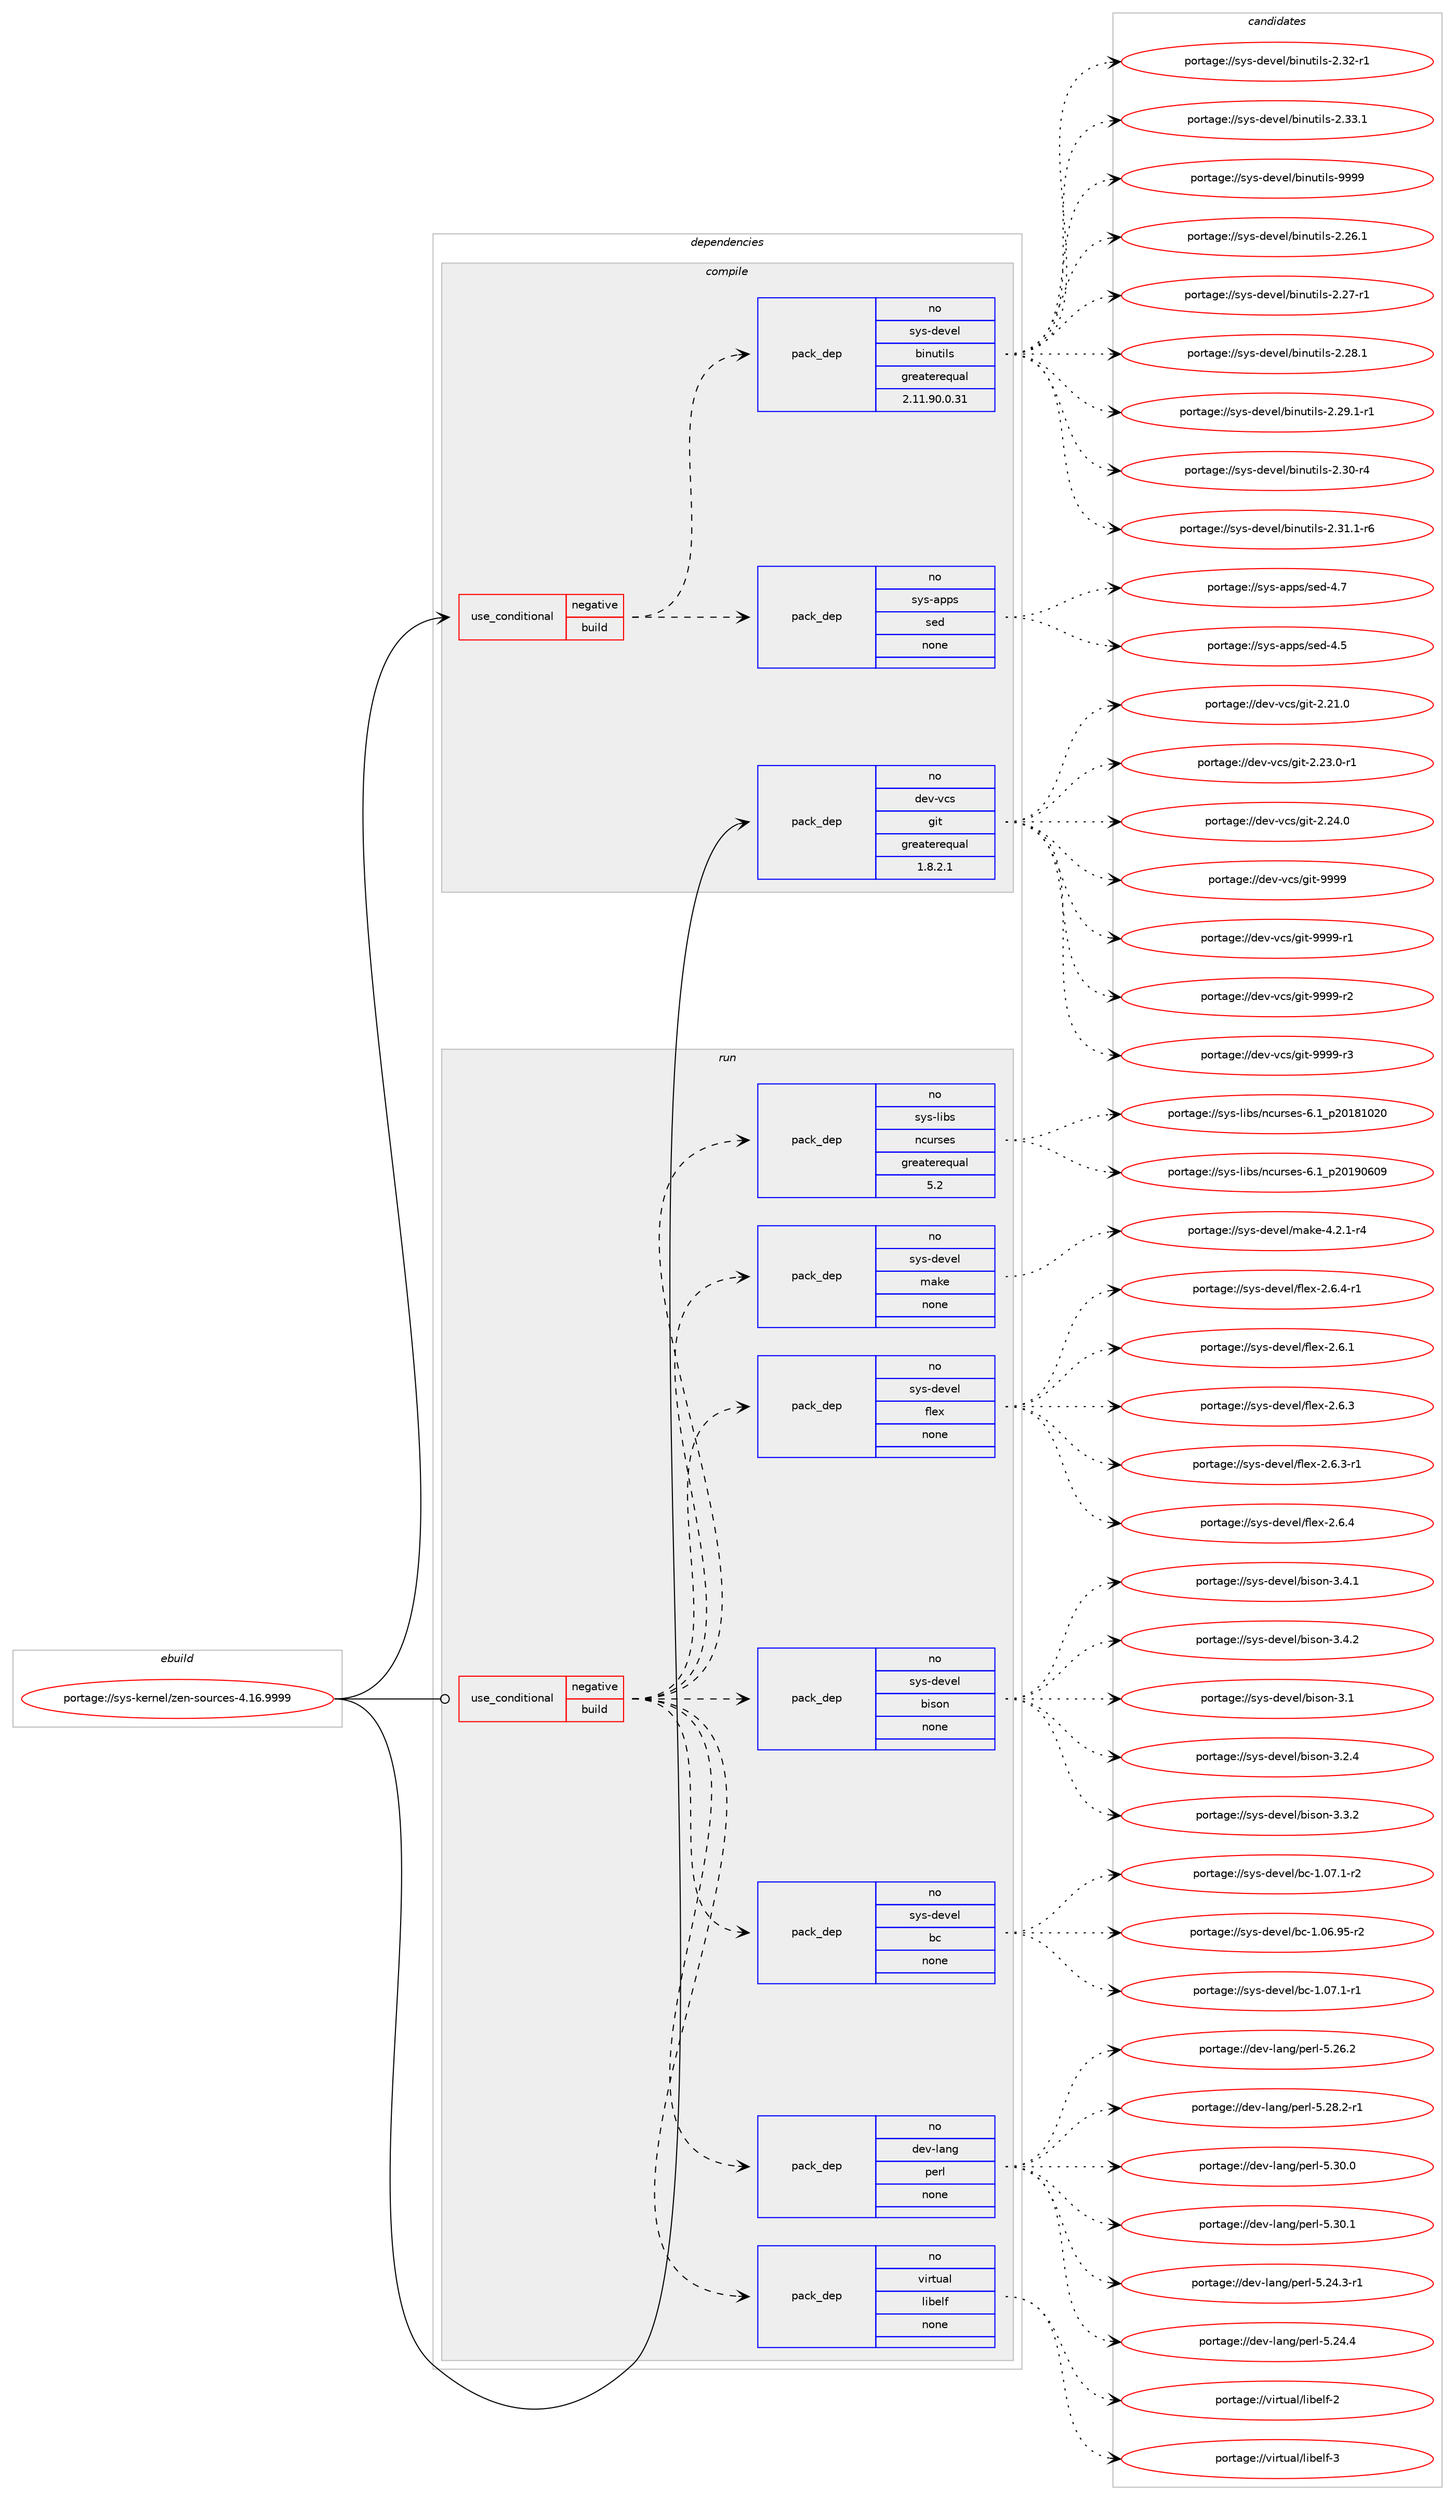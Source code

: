 digraph prolog {

# *************
# Graph options
# *************

newrank=true;
concentrate=true;
compound=true;
graph [rankdir=LR,fontname=Helvetica,fontsize=10,ranksep=1.5];#, ranksep=2.5, nodesep=0.2];
edge  [arrowhead=vee];
node  [fontname=Helvetica,fontsize=10];

# **********
# The ebuild
# **********

subgraph cluster_leftcol {
color=gray;
rank=same;
label=<<i>ebuild</i>>;
id [label="portage://sys-kernel/zen-sources-4.16.9999", color=red, width=4, href="../sys-kernel/zen-sources-4.16.9999.svg"];
}

# ****************
# The dependencies
# ****************

subgraph cluster_midcol {
color=gray;
label=<<i>dependencies</i>>;
subgraph cluster_compile {
fillcolor="#eeeeee";
style=filled;
label=<<i>compile</i>>;
subgraph cond103814 {
dependency429632 [label=<<TABLE BORDER="0" CELLBORDER="1" CELLSPACING="0" CELLPADDING="4"><TR><TD ROWSPAN="3" CELLPADDING="10">use_conditional</TD></TR><TR><TD>negative</TD></TR><TR><TD>build</TD></TR></TABLE>>, shape=none, color=red];
subgraph pack318617 {
dependency429633 [label=<<TABLE BORDER="0" CELLBORDER="1" CELLSPACING="0" CELLPADDING="4" WIDTH="220"><TR><TD ROWSPAN="6" CELLPADDING="30">pack_dep</TD></TR><TR><TD WIDTH="110">no</TD></TR><TR><TD>sys-apps</TD></TR><TR><TD>sed</TD></TR><TR><TD>none</TD></TR><TR><TD></TD></TR></TABLE>>, shape=none, color=blue];
}
dependency429632:e -> dependency429633:w [weight=20,style="dashed",arrowhead="vee"];
subgraph pack318618 {
dependency429634 [label=<<TABLE BORDER="0" CELLBORDER="1" CELLSPACING="0" CELLPADDING="4" WIDTH="220"><TR><TD ROWSPAN="6" CELLPADDING="30">pack_dep</TD></TR><TR><TD WIDTH="110">no</TD></TR><TR><TD>sys-devel</TD></TR><TR><TD>binutils</TD></TR><TR><TD>greaterequal</TD></TR><TR><TD>2.11.90.0.31</TD></TR></TABLE>>, shape=none, color=blue];
}
dependency429632:e -> dependency429634:w [weight=20,style="dashed",arrowhead="vee"];
}
id:e -> dependency429632:w [weight=20,style="solid",arrowhead="vee"];
subgraph pack318619 {
dependency429635 [label=<<TABLE BORDER="0" CELLBORDER="1" CELLSPACING="0" CELLPADDING="4" WIDTH="220"><TR><TD ROWSPAN="6" CELLPADDING="30">pack_dep</TD></TR><TR><TD WIDTH="110">no</TD></TR><TR><TD>dev-vcs</TD></TR><TR><TD>git</TD></TR><TR><TD>greaterequal</TD></TR><TR><TD>1.8.2.1</TD></TR></TABLE>>, shape=none, color=blue];
}
id:e -> dependency429635:w [weight=20,style="solid",arrowhead="vee"];
}
subgraph cluster_compileandrun {
fillcolor="#eeeeee";
style=filled;
label=<<i>compile and run</i>>;
}
subgraph cluster_run {
fillcolor="#eeeeee";
style=filled;
label=<<i>run</i>>;
subgraph cond103815 {
dependency429636 [label=<<TABLE BORDER="0" CELLBORDER="1" CELLSPACING="0" CELLPADDING="4"><TR><TD ROWSPAN="3" CELLPADDING="10">use_conditional</TD></TR><TR><TD>negative</TD></TR><TR><TD>build</TD></TR></TABLE>>, shape=none, color=red];
subgraph pack318620 {
dependency429637 [label=<<TABLE BORDER="0" CELLBORDER="1" CELLSPACING="0" CELLPADDING="4" WIDTH="220"><TR><TD ROWSPAN="6" CELLPADDING="30">pack_dep</TD></TR><TR><TD WIDTH="110">no</TD></TR><TR><TD>dev-lang</TD></TR><TR><TD>perl</TD></TR><TR><TD>none</TD></TR><TR><TD></TD></TR></TABLE>>, shape=none, color=blue];
}
dependency429636:e -> dependency429637:w [weight=20,style="dashed",arrowhead="vee"];
subgraph pack318621 {
dependency429638 [label=<<TABLE BORDER="0" CELLBORDER="1" CELLSPACING="0" CELLPADDING="4" WIDTH="220"><TR><TD ROWSPAN="6" CELLPADDING="30">pack_dep</TD></TR><TR><TD WIDTH="110">no</TD></TR><TR><TD>sys-devel</TD></TR><TR><TD>bc</TD></TR><TR><TD>none</TD></TR><TR><TD></TD></TR></TABLE>>, shape=none, color=blue];
}
dependency429636:e -> dependency429638:w [weight=20,style="dashed",arrowhead="vee"];
subgraph pack318622 {
dependency429639 [label=<<TABLE BORDER="0" CELLBORDER="1" CELLSPACING="0" CELLPADDING="4" WIDTH="220"><TR><TD ROWSPAN="6" CELLPADDING="30">pack_dep</TD></TR><TR><TD WIDTH="110">no</TD></TR><TR><TD>sys-devel</TD></TR><TR><TD>bison</TD></TR><TR><TD>none</TD></TR><TR><TD></TD></TR></TABLE>>, shape=none, color=blue];
}
dependency429636:e -> dependency429639:w [weight=20,style="dashed",arrowhead="vee"];
subgraph pack318623 {
dependency429640 [label=<<TABLE BORDER="0" CELLBORDER="1" CELLSPACING="0" CELLPADDING="4" WIDTH="220"><TR><TD ROWSPAN="6" CELLPADDING="30">pack_dep</TD></TR><TR><TD WIDTH="110">no</TD></TR><TR><TD>sys-devel</TD></TR><TR><TD>flex</TD></TR><TR><TD>none</TD></TR><TR><TD></TD></TR></TABLE>>, shape=none, color=blue];
}
dependency429636:e -> dependency429640:w [weight=20,style="dashed",arrowhead="vee"];
subgraph pack318624 {
dependency429641 [label=<<TABLE BORDER="0" CELLBORDER="1" CELLSPACING="0" CELLPADDING="4" WIDTH="220"><TR><TD ROWSPAN="6" CELLPADDING="30">pack_dep</TD></TR><TR><TD WIDTH="110">no</TD></TR><TR><TD>sys-devel</TD></TR><TR><TD>make</TD></TR><TR><TD>none</TD></TR><TR><TD></TD></TR></TABLE>>, shape=none, color=blue];
}
dependency429636:e -> dependency429641:w [weight=20,style="dashed",arrowhead="vee"];
subgraph pack318625 {
dependency429642 [label=<<TABLE BORDER="0" CELLBORDER="1" CELLSPACING="0" CELLPADDING="4" WIDTH="220"><TR><TD ROWSPAN="6" CELLPADDING="30">pack_dep</TD></TR><TR><TD WIDTH="110">no</TD></TR><TR><TD>sys-libs</TD></TR><TR><TD>ncurses</TD></TR><TR><TD>greaterequal</TD></TR><TR><TD>5.2</TD></TR></TABLE>>, shape=none, color=blue];
}
dependency429636:e -> dependency429642:w [weight=20,style="dashed",arrowhead="vee"];
subgraph pack318626 {
dependency429643 [label=<<TABLE BORDER="0" CELLBORDER="1" CELLSPACING="0" CELLPADDING="4" WIDTH="220"><TR><TD ROWSPAN="6" CELLPADDING="30">pack_dep</TD></TR><TR><TD WIDTH="110">no</TD></TR><TR><TD>virtual</TD></TR><TR><TD>libelf</TD></TR><TR><TD>none</TD></TR><TR><TD></TD></TR></TABLE>>, shape=none, color=blue];
}
dependency429636:e -> dependency429643:w [weight=20,style="dashed",arrowhead="vee"];
}
id:e -> dependency429636:w [weight=20,style="solid",arrowhead="odot"];
}
}

# **************
# The candidates
# **************

subgraph cluster_choices {
rank=same;
color=gray;
label=<<i>candidates</i>>;

subgraph choice318617 {
color=black;
nodesep=1;
choiceportage11512111545971121121154711510110045524653 [label="portage://sys-apps/sed-4.5", color=red, width=4,href="../sys-apps/sed-4.5.svg"];
choiceportage11512111545971121121154711510110045524655 [label="portage://sys-apps/sed-4.7", color=red, width=4,href="../sys-apps/sed-4.7.svg"];
dependency429633:e -> choiceportage11512111545971121121154711510110045524653:w [style=dotted,weight="100"];
dependency429633:e -> choiceportage11512111545971121121154711510110045524655:w [style=dotted,weight="100"];
}
subgraph choice318618 {
color=black;
nodesep=1;
choiceportage11512111545100101118101108479810511011711610510811545504650544649 [label="portage://sys-devel/binutils-2.26.1", color=red, width=4,href="../sys-devel/binutils-2.26.1.svg"];
choiceportage11512111545100101118101108479810511011711610510811545504650554511449 [label="portage://sys-devel/binutils-2.27-r1", color=red, width=4,href="../sys-devel/binutils-2.27-r1.svg"];
choiceportage11512111545100101118101108479810511011711610510811545504650564649 [label="portage://sys-devel/binutils-2.28.1", color=red, width=4,href="../sys-devel/binutils-2.28.1.svg"];
choiceportage115121115451001011181011084798105110117116105108115455046505746494511449 [label="portage://sys-devel/binutils-2.29.1-r1", color=red, width=4,href="../sys-devel/binutils-2.29.1-r1.svg"];
choiceportage11512111545100101118101108479810511011711610510811545504651484511452 [label="portage://sys-devel/binutils-2.30-r4", color=red, width=4,href="../sys-devel/binutils-2.30-r4.svg"];
choiceportage115121115451001011181011084798105110117116105108115455046514946494511454 [label="portage://sys-devel/binutils-2.31.1-r6", color=red, width=4,href="../sys-devel/binutils-2.31.1-r6.svg"];
choiceportage11512111545100101118101108479810511011711610510811545504651504511449 [label="portage://sys-devel/binutils-2.32-r1", color=red, width=4,href="../sys-devel/binutils-2.32-r1.svg"];
choiceportage11512111545100101118101108479810511011711610510811545504651514649 [label="portage://sys-devel/binutils-2.33.1", color=red, width=4,href="../sys-devel/binutils-2.33.1.svg"];
choiceportage1151211154510010111810110847981051101171161051081154557575757 [label="portage://sys-devel/binutils-9999", color=red, width=4,href="../sys-devel/binutils-9999.svg"];
dependency429634:e -> choiceportage11512111545100101118101108479810511011711610510811545504650544649:w [style=dotted,weight="100"];
dependency429634:e -> choiceportage11512111545100101118101108479810511011711610510811545504650554511449:w [style=dotted,weight="100"];
dependency429634:e -> choiceportage11512111545100101118101108479810511011711610510811545504650564649:w [style=dotted,weight="100"];
dependency429634:e -> choiceportage115121115451001011181011084798105110117116105108115455046505746494511449:w [style=dotted,weight="100"];
dependency429634:e -> choiceportage11512111545100101118101108479810511011711610510811545504651484511452:w [style=dotted,weight="100"];
dependency429634:e -> choiceportage115121115451001011181011084798105110117116105108115455046514946494511454:w [style=dotted,weight="100"];
dependency429634:e -> choiceportage11512111545100101118101108479810511011711610510811545504651504511449:w [style=dotted,weight="100"];
dependency429634:e -> choiceportage11512111545100101118101108479810511011711610510811545504651514649:w [style=dotted,weight="100"];
dependency429634:e -> choiceportage1151211154510010111810110847981051101171161051081154557575757:w [style=dotted,weight="100"];
}
subgraph choice318619 {
color=black;
nodesep=1;
choiceportage10010111845118991154710310511645504650494648 [label="portage://dev-vcs/git-2.21.0", color=red, width=4,href="../dev-vcs/git-2.21.0.svg"];
choiceportage100101118451189911547103105116455046505146484511449 [label="portage://dev-vcs/git-2.23.0-r1", color=red, width=4,href="../dev-vcs/git-2.23.0-r1.svg"];
choiceportage10010111845118991154710310511645504650524648 [label="portage://dev-vcs/git-2.24.0", color=red, width=4,href="../dev-vcs/git-2.24.0.svg"];
choiceportage1001011184511899115471031051164557575757 [label="portage://dev-vcs/git-9999", color=red, width=4,href="../dev-vcs/git-9999.svg"];
choiceportage10010111845118991154710310511645575757574511449 [label="portage://dev-vcs/git-9999-r1", color=red, width=4,href="../dev-vcs/git-9999-r1.svg"];
choiceportage10010111845118991154710310511645575757574511450 [label="portage://dev-vcs/git-9999-r2", color=red, width=4,href="../dev-vcs/git-9999-r2.svg"];
choiceportage10010111845118991154710310511645575757574511451 [label="portage://dev-vcs/git-9999-r3", color=red, width=4,href="../dev-vcs/git-9999-r3.svg"];
dependency429635:e -> choiceportage10010111845118991154710310511645504650494648:w [style=dotted,weight="100"];
dependency429635:e -> choiceportage100101118451189911547103105116455046505146484511449:w [style=dotted,weight="100"];
dependency429635:e -> choiceportage10010111845118991154710310511645504650524648:w [style=dotted,weight="100"];
dependency429635:e -> choiceportage1001011184511899115471031051164557575757:w [style=dotted,weight="100"];
dependency429635:e -> choiceportage10010111845118991154710310511645575757574511449:w [style=dotted,weight="100"];
dependency429635:e -> choiceportage10010111845118991154710310511645575757574511450:w [style=dotted,weight="100"];
dependency429635:e -> choiceportage10010111845118991154710310511645575757574511451:w [style=dotted,weight="100"];
}
subgraph choice318620 {
color=black;
nodesep=1;
choiceportage100101118451089711010347112101114108455346505246514511449 [label="portage://dev-lang/perl-5.24.3-r1", color=red, width=4,href="../dev-lang/perl-5.24.3-r1.svg"];
choiceportage10010111845108971101034711210111410845534650524652 [label="portage://dev-lang/perl-5.24.4", color=red, width=4,href="../dev-lang/perl-5.24.4.svg"];
choiceportage10010111845108971101034711210111410845534650544650 [label="portage://dev-lang/perl-5.26.2", color=red, width=4,href="../dev-lang/perl-5.26.2.svg"];
choiceportage100101118451089711010347112101114108455346505646504511449 [label="portage://dev-lang/perl-5.28.2-r1", color=red, width=4,href="../dev-lang/perl-5.28.2-r1.svg"];
choiceportage10010111845108971101034711210111410845534651484648 [label="portage://dev-lang/perl-5.30.0", color=red, width=4,href="../dev-lang/perl-5.30.0.svg"];
choiceportage10010111845108971101034711210111410845534651484649 [label="portage://dev-lang/perl-5.30.1", color=red, width=4,href="../dev-lang/perl-5.30.1.svg"];
dependency429637:e -> choiceportage100101118451089711010347112101114108455346505246514511449:w [style=dotted,weight="100"];
dependency429637:e -> choiceportage10010111845108971101034711210111410845534650524652:w [style=dotted,weight="100"];
dependency429637:e -> choiceportage10010111845108971101034711210111410845534650544650:w [style=dotted,weight="100"];
dependency429637:e -> choiceportage100101118451089711010347112101114108455346505646504511449:w [style=dotted,weight="100"];
dependency429637:e -> choiceportage10010111845108971101034711210111410845534651484648:w [style=dotted,weight="100"];
dependency429637:e -> choiceportage10010111845108971101034711210111410845534651484649:w [style=dotted,weight="100"];
}
subgraph choice318621 {
color=black;
nodesep=1;
choiceportage1151211154510010111810110847989945494648544657534511450 [label="portage://sys-devel/bc-1.06.95-r2", color=red, width=4,href="../sys-devel/bc-1.06.95-r2.svg"];
choiceportage11512111545100101118101108479899454946485546494511449 [label="portage://sys-devel/bc-1.07.1-r1", color=red, width=4,href="../sys-devel/bc-1.07.1-r1.svg"];
choiceportage11512111545100101118101108479899454946485546494511450 [label="portage://sys-devel/bc-1.07.1-r2", color=red, width=4,href="../sys-devel/bc-1.07.1-r2.svg"];
dependency429638:e -> choiceportage1151211154510010111810110847989945494648544657534511450:w [style=dotted,weight="100"];
dependency429638:e -> choiceportage11512111545100101118101108479899454946485546494511449:w [style=dotted,weight="100"];
dependency429638:e -> choiceportage11512111545100101118101108479899454946485546494511450:w [style=dotted,weight="100"];
}
subgraph choice318622 {
color=black;
nodesep=1;
choiceportage11512111545100101118101108479810511511111045514649 [label="portage://sys-devel/bison-3.1", color=red, width=4,href="../sys-devel/bison-3.1.svg"];
choiceportage115121115451001011181011084798105115111110455146504652 [label="portage://sys-devel/bison-3.2.4", color=red, width=4,href="../sys-devel/bison-3.2.4.svg"];
choiceportage115121115451001011181011084798105115111110455146514650 [label="portage://sys-devel/bison-3.3.2", color=red, width=4,href="../sys-devel/bison-3.3.2.svg"];
choiceportage115121115451001011181011084798105115111110455146524649 [label="portage://sys-devel/bison-3.4.1", color=red, width=4,href="../sys-devel/bison-3.4.1.svg"];
choiceportage115121115451001011181011084798105115111110455146524650 [label="portage://sys-devel/bison-3.4.2", color=red, width=4,href="../sys-devel/bison-3.4.2.svg"];
dependency429639:e -> choiceportage11512111545100101118101108479810511511111045514649:w [style=dotted,weight="100"];
dependency429639:e -> choiceportage115121115451001011181011084798105115111110455146504652:w [style=dotted,weight="100"];
dependency429639:e -> choiceportage115121115451001011181011084798105115111110455146514650:w [style=dotted,weight="100"];
dependency429639:e -> choiceportage115121115451001011181011084798105115111110455146524649:w [style=dotted,weight="100"];
dependency429639:e -> choiceportage115121115451001011181011084798105115111110455146524650:w [style=dotted,weight="100"];
}
subgraph choice318623 {
color=black;
nodesep=1;
choiceportage1151211154510010111810110847102108101120455046544649 [label="portage://sys-devel/flex-2.6.1", color=red, width=4,href="../sys-devel/flex-2.6.1.svg"];
choiceportage1151211154510010111810110847102108101120455046544651 [label="portage://sys-devel/flex-2.6.3", color=red, width=4,href="../sys-devel/flex-2.6.3.svg"];
choiceportage11512111545100101118101108471021081011204550465446514511449 [label="portage://sys-devel/flex-2.6.3-r1", color=red, width=4,href="../sys-devel/flex-2.6.3-r1.svg"];
choiceportage1151211154510010111810110847102108101120455046544652 [label="portage://sys-devel/flex-2.6.4", color=red, width=4,href="../sys-devel/flex-2.6.4.svg"];
choiceportage11512111545100101118101108471021081011204550465446524511449 [label="portage://sys-devel/flex-2.6.4-r1", color=red, width=4,href="../sys-devel/flex-2.6.4-r1.svg"];
dependency429640:e -> choiceportage1151211154510010111810110847102108101120455046544649:w [style=dotted,weight="100"];
dependency429640:e -> choiceportage1151211154510010111810110847102108101120455046544651:w [style=dotted,weight="100"];
dependency429640:e -> choiceportage11512111545100101118101108471021081011204550465446514511449:w [style=dotted,weight="100"];
dependency429640:e -> choiceportage1151211154510010111810110847102108101120455046544652:w [style=dotted,weight="100"];
dependency429640:e -> choiceportage11512111545100101118101108471021081011204550465446524511449:w [style=dotted,weight="100"];
}
subgraph choice318624 {
color=black;
nodesep=1;
choiceportage1151211154510010111810110847109971071014552465046494511452 [label="portage://sys-devel/make-4.2.1-r4", color=red, width=4,href="../sys-devel/make-4.2.1-r4.svg"];
dependency429641:e -> choiceportage1151211154510010111810110847109971071014552465046494511452:w [style=dotted,weight="100"];
}
subgraph choice318625 {
color=black;
nodesep=1;
choiceportage1151211154510810598115471109911711411510111545544649951125048495649485048 [label="portage://sys-libs/ncurses-6.1_p20181020", color=red, width=4,href="../sys-libs/ncurses-6.1_p20181020.svg"];
choiceportage1151211154510810598115471109911711411510111545544649951125048495748544857 [label="portage://sys-libs/ncurses-6.1_p20190609", color=red, width=4,href="../sys-libs/ncurses-6.1_p20190609.svg"];
dependency429642:e -> choiceportage1151211154510810598115471109911711411510111545544649951125048495649485048:w [style=dotted,weight="100"];
dependency429642:e -> choiceportage1151211154510810598115471109911711411510111545544649951125048495748544857:w [style=dotted,weight="100"];
}
subgraph choice318626 {
color=black;
nodesep=1;
choiceportage1181051141161179710847108105981011081024550 [label="portage://virtual/libelf-2", color=red, width=4,href="../virtual/libelf-2.svg"];
choiceportage1181051141161179710847108105981011081024551 [label="portage://virtual/libelf-3", color=red, width=4,href="../virtual/libelf-3.svg"];
dependency429643:e -> choiceportage1181051141161179710847108105981011081024550:w [style=dotted,weight="100"];
dependency429643:e -> choiceportage1181051141161179710847108105981011081024551:w [style=dotted,weight="100"];
}
}

}
